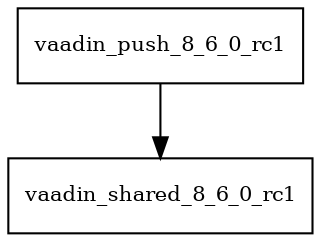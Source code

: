 digraph vaadin_push_8_6_0_rc1_dependencies {
  node [shape = box, fontsize=10.0];
  vaadin_push_8_6_0_rc1 -> vaadin_shared_8_6_0_rc1;
}
